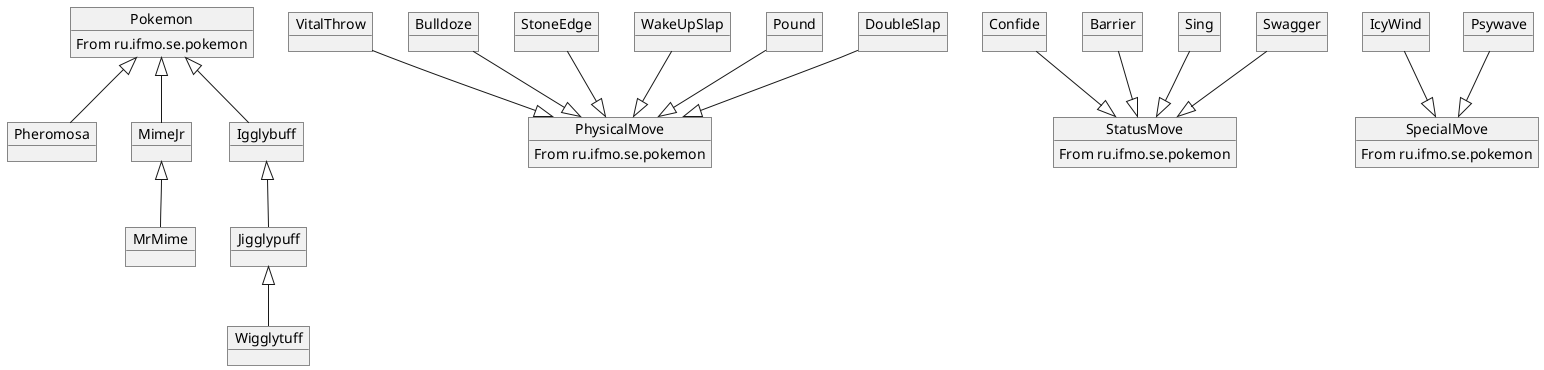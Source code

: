 @startuml
object Pokemon
Pokemon : From ru.ifmo.se.pokemon

object Pheromosa
'Pheromosa : pokemons
object MimeJr
'MimeJr : pokemons
object MrMime
'MrMime : pokemons
object Igglybuff
'Igglybuff : pokemons
object Jigglypuff
'Jigglypuff : pokemons
object Wigglytuff
'Wigglytuff : pokemons

object PhysicalMove
PhysicalMove : From ru.ifmo.se.pokemon
object StatusMove
StatusMove : From ru.ifmo.se.pokemon
object SpecialMove
SpecialMove : From ru.ifmo.se.pokemon

object VitalThrow
'VitalThrow : moves
object Confide
'Confide : moves
object Bulldoze
'Bulldoze : moves
object StoneEdge
'StoneEdge : moves
object IcyWind
'IcyWind : moves
object WakeUpSlap
'WakeUpSlap : moves
object Barrier
'Barrier : moves
object Psywave
'Psywave : moves
object Sing
'Sing : moves
object Swagger
'Swagger : moves
object Pound
'Pound : moves
object DoubleSlap
'DoubleSlap : moves


Pokemon <|-- Pheromosa
Pokemon <|-- MimeJr
MimeJr <|-- MrMime
Pokemon <|-- Igglybuff
Igglybuff <|-- Jigglypuff
Jigglypuff <|-- Wigglytuff


Bulldoze --|> PhysicalMove
DoubleSlap --|> PhysicalMove
Pound --|> PhysicalMove
StoneEdge --|> PhysicalMove
VitalThrow --|> PhysicalMove
WakeUpSlap --|> PhysicalMove

Barrier --|> StatusMove
Confide --|> StatusMove
Sing --|> StatusMove
Swagger --|> StatusMove

IcyWind --|> SpecialMove
Psywave --|> SpecialMove


'Pheromosa <-- VitalThrow
'Pheromosa <-- Confide
'Pheromosa <-- Bulldoze
'Pheromosa <-- StoneEdge
'
'MimeJr <-- IcyWind
'MimeJr <-- WakeUpSlap
'MimeJr <-- Barrier
'
'MrMime <-- IcyWind
'MrMime <-- WakeUpSlap
'MrMime <-- Barrier
'MrMime <-- Psywave
'
'Igglybuff <-- Sing
'Igglybuff <-- Swagger
'
'Jigglypuff <-- Sing
'Jigglypuff <-- Swagger
'Jigglypuff <-- Pound
'
'Wigglytuff <-- Sing
'Wigglytuff <-- Swagger
'Wigglytuff <-- Pound
'Wigglytuff <-- DoubleSlap
@enduml